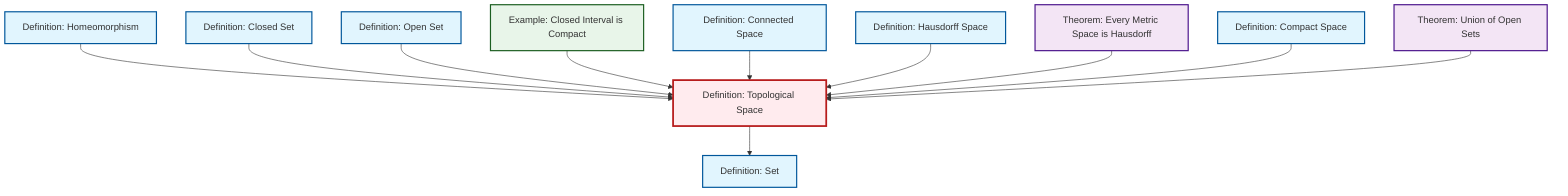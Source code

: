 graph TD
    classDef definition fill:#e1f5fe,stroke:#01579b,stroke-width:2px
    classDef theorem fill:#f3e5f5,stroke:#4a148c,stroke-width:2px
    classDef axiom fill:#fff3e0,stroke:#e65100,stroke-width:2px
    classDef example fill:#e8f5e9,stroke:#1b5e20,stroke-width:2px
    classDef current fill:#ffebee,stroke:#b71c1c,stroke-width:3px
    def-hausdorff["Definition: Hausdorff Space"]:::definition
    thm-metric-hausdorff["Theorem: Every Metric Space is Hausdorff"]:::theorem
    def-topological-space["Definition: Topological Space"]:::definition
    def-open-set["Definition: Open Set"]:::definition
    def-compact["Definition: Compact Space"]:::definition
    thm-union-open-sets["Theorem: Union of Open Sets"]:::theorem
    def-homeomorphism["Definition: Homeomorphism"]:::definition
    def-connected["Definition: Connected Space"]:::definition
    def-closed-set["Definition: Closed Set"]:::definition
    def-set["Definition: Set"]:::definition
    ex-closed-interval-compact["Example: Closed Interval is Compact"]:::example
    def-homeomorphism --> def-topological-space
    def-closed-set --> def-topological-space
    def-open-set --> def-topological-space
    ex-closed-interval-compact --> def-topological-space
    def-connected --> def-topological-space
    def-hausdorff --> def-topological-space
    def-topological-space --> def-set
    thm-metric-hausdorff --> def-topological-space
    def-compact --> def-topological-space
    thm-union-open-sets --> def-topological-space
    class def-topological-space current